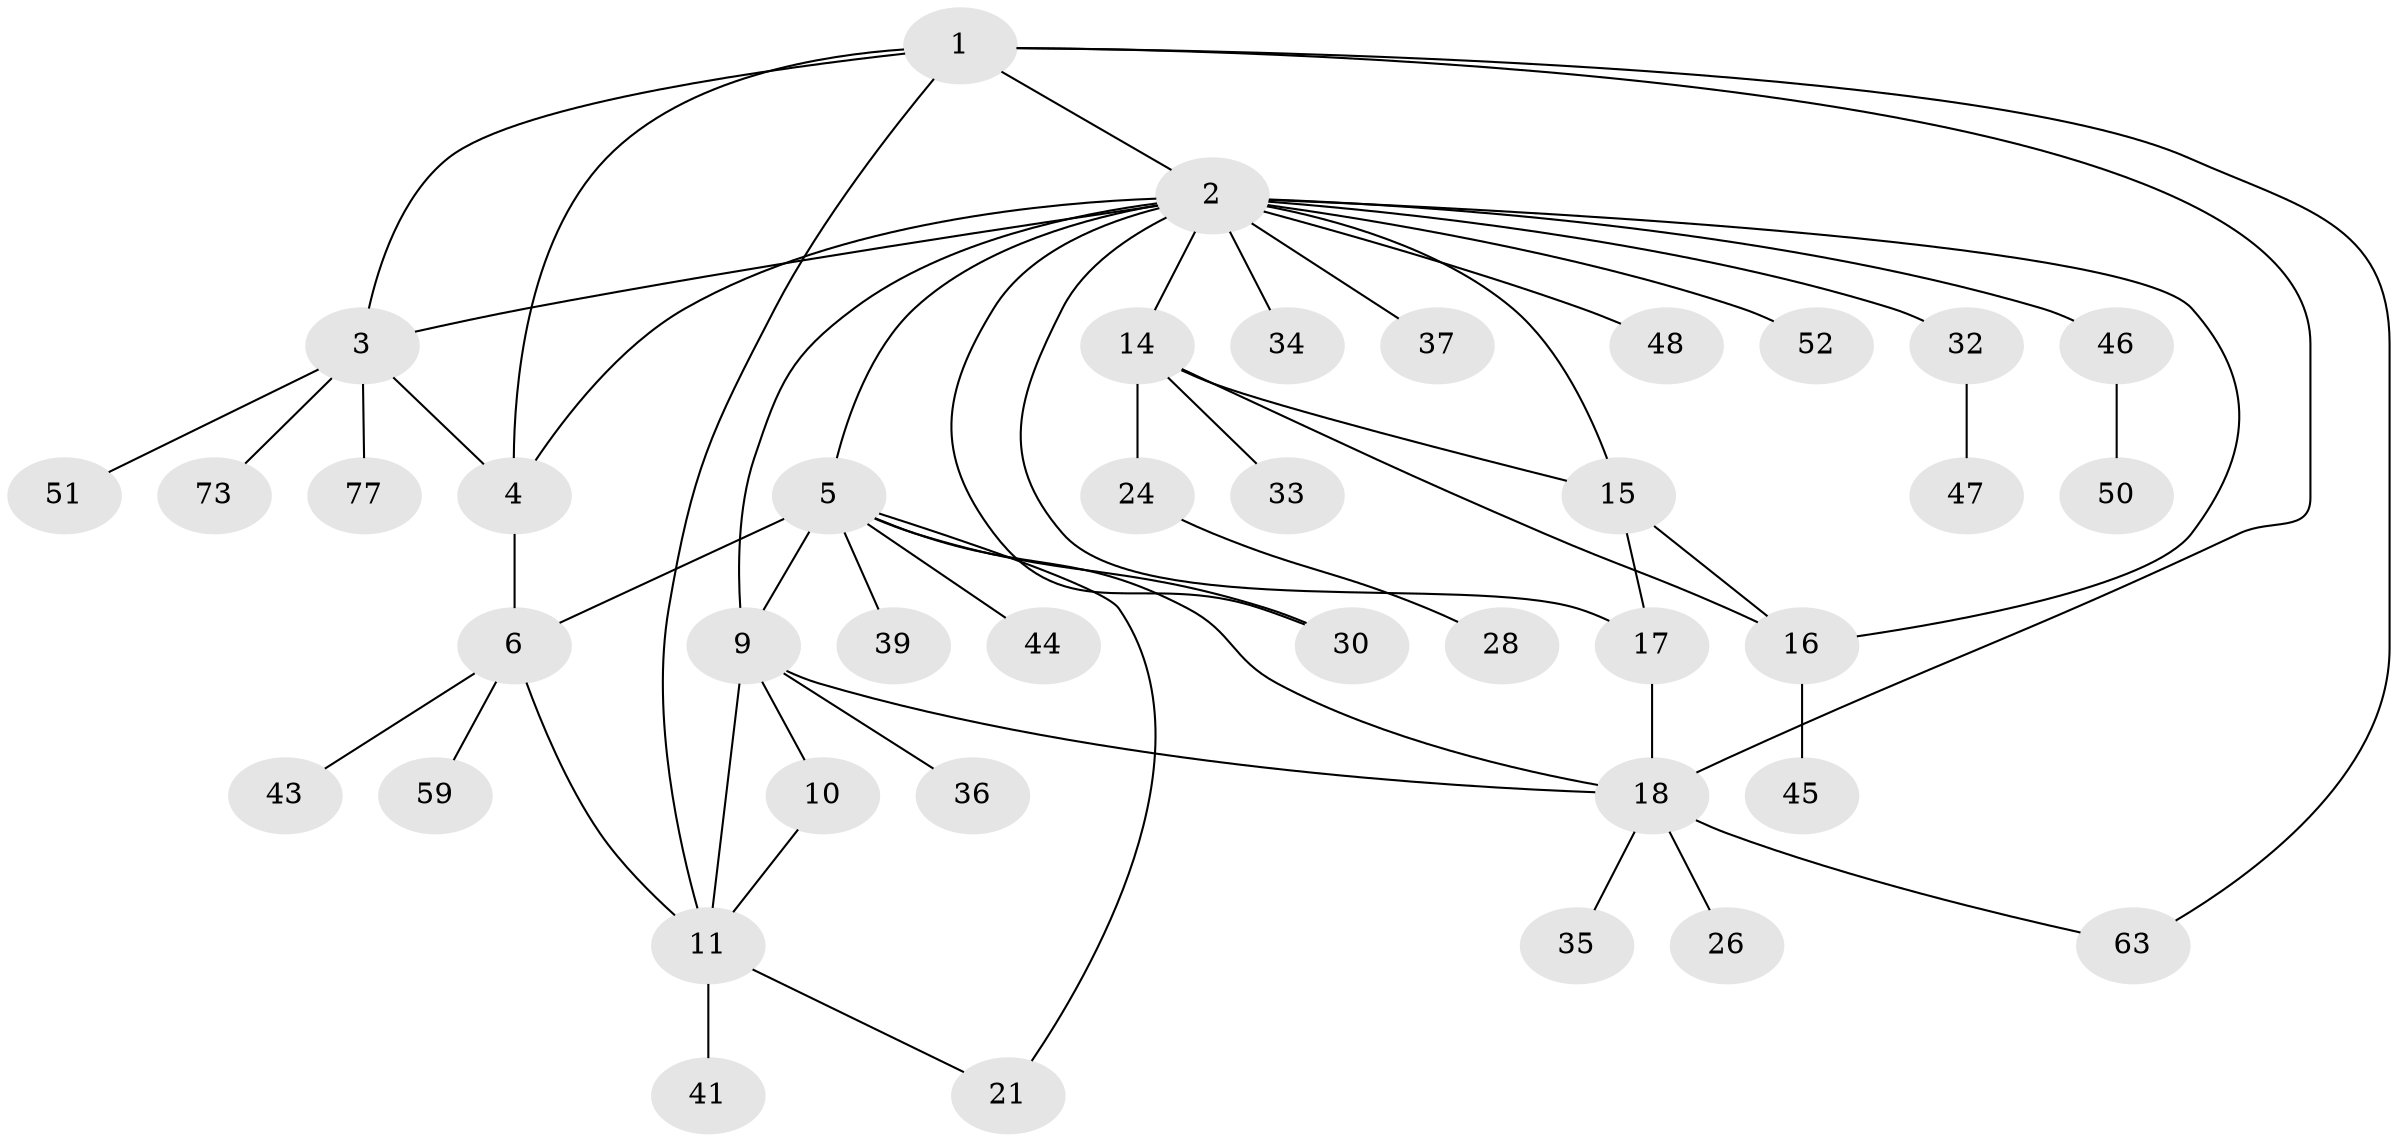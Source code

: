 // original degree distribution, {7: 0.04938271604938271, 10: 0.012345679012345678, 6: 0.037037037037037035, 4: 0.04938271604938271, 8: 0.012345679012345678, 5: 0.04938271604938271, 9: 0.012345679012345678, 3: 0.024691358024691357, 11: 0.024691358024691357, 2: 0.19753086419753085, 1: 0.5308641975308642}
// Generated by graph-tools (version 1.1) at 2025/15/03/09/25 04:15:54]
// undirected, 40 vertices, 57 edges
graph export_dot {
graph [start="1"]
  node [color=gray90,style=filled];
  1 [super="+23"];
  2 [super="+13+58+64+55"];
  3;
  4;
  5 [super="+38+40+8"];
  6 [super="+7"];
  9 [super="+61+70+12"];
  10;
  11;
  14;
  15;
  16 [super="+29"];
  17 [super="+80+78+27"];
  18 [super="+20+19"];
  21;
  24;
  26;
  28;
  30 [super="+56"];
  32;
  33;
  34;
  35;
  36;
  37;
  39 [super="+81"];
  41 [super="+76"];
  43;
  44;
  45;
  46 [super="+53+49"];
  47;
  48;
  50;
  51;
  52;
  59;
  63;
  73;
  77;
  1 -- 2;
  1 -- 3;
  1 -- 4;
  1 -- 11;
  1 -- 18;
  1 -- 63;
  2 -- 3;
  2 -- 4;
  2 -- 34;
  2 -- 46;
  2 -- 48;
  2 -- 32;
  2 -- 37;
  2 -- 14;
  2 -- 15;
  2 -- 16;
  2 -- 17;
  2 -- 52;
  2 -- 30;
  2 -- 5;
  2 -- 9;
  3 -- 4;
  3 -- 51;
  3 -- 73;
  3 -- 77;
  4 -- 6;
  5 -- 6 [weight=4];
  5 -- 21;
  5 -- 39;
  5 -- 44;
  5 -- 18;
  5 -- 30;
  5 -- 9;
  6 -- 59;
  6 -- 11;
  6 -- 43;
  9 -- 10 [weight=2];
  9 -- 11 [weight=2];
  9 -- 18;
  9 -- 36;
  10 -- 11;
  11 -- 21;
  11 -- 41;
  14 -- 15;
  14 -- 16;
  14 -- 24;
  14 -- 33;
  15 -- 16;
  15 -- 17;
  16 -- 45;
  17 -- 18 [weight=3];
  18 -- 35;
  18 -- 63;
  18 -- 26;
  24 -- 28;
  32 -- 47;
  46 -- 50;
}
